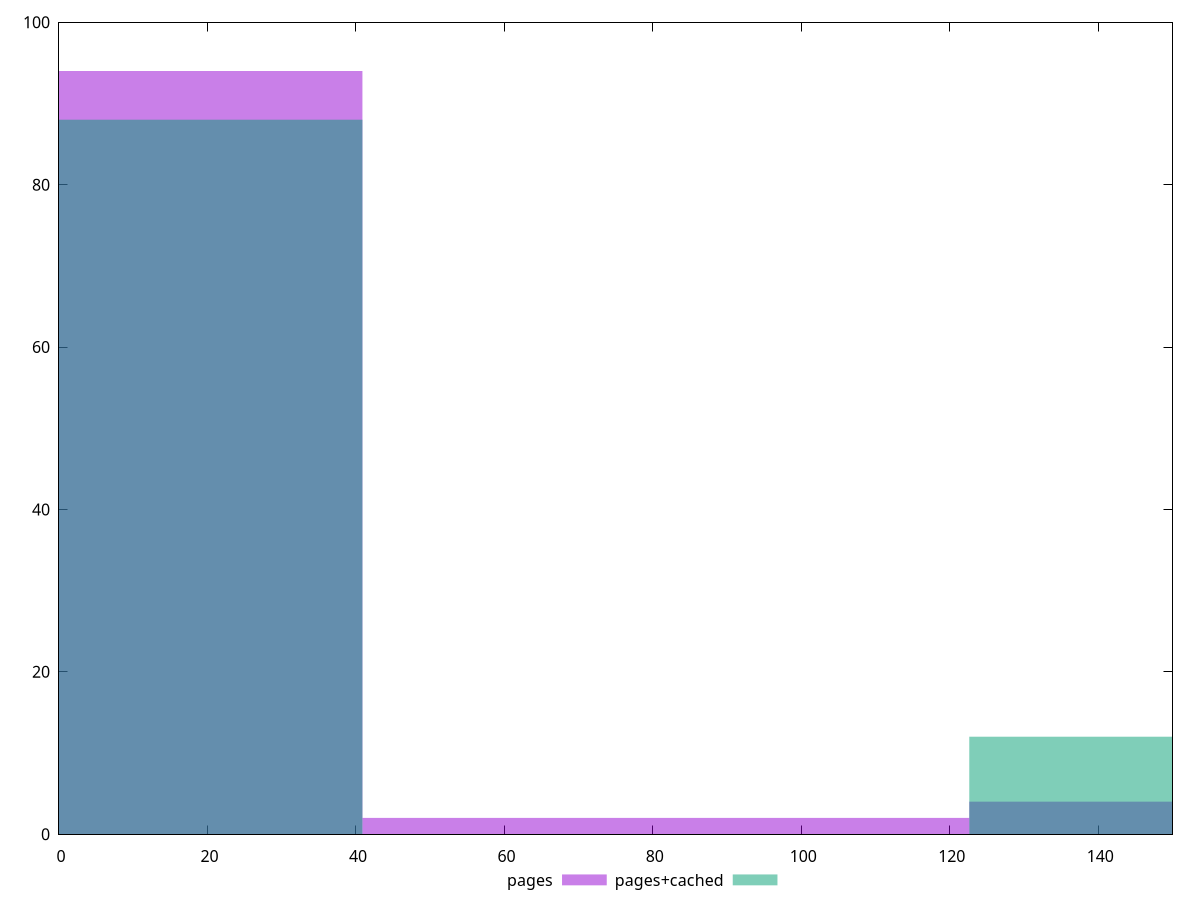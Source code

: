 reset

$pages <<EOF
163.49890124233966 4
0 94
81.74945062116983 2
EOF

$pagesCached <<EOF
0 88
163.49890124233966 12
EOF

set key outside below
set boxwidth 81.74945062116983
set xrange [0:150]
set yrange [0:100]
set trange [0:100]
set style fill transparent solid 0.5 noborder
set terminal svg size 640, 500 enhanced background rgb 'white'
set output "report_00026_2021-02-22T21:38:55.199Z/unminified-css/comparison/histogram/0_vs_1.svg"

plot $pages title "pages" with boxes, \
     $pagesCached title "pages+cached" with boxes

reset
